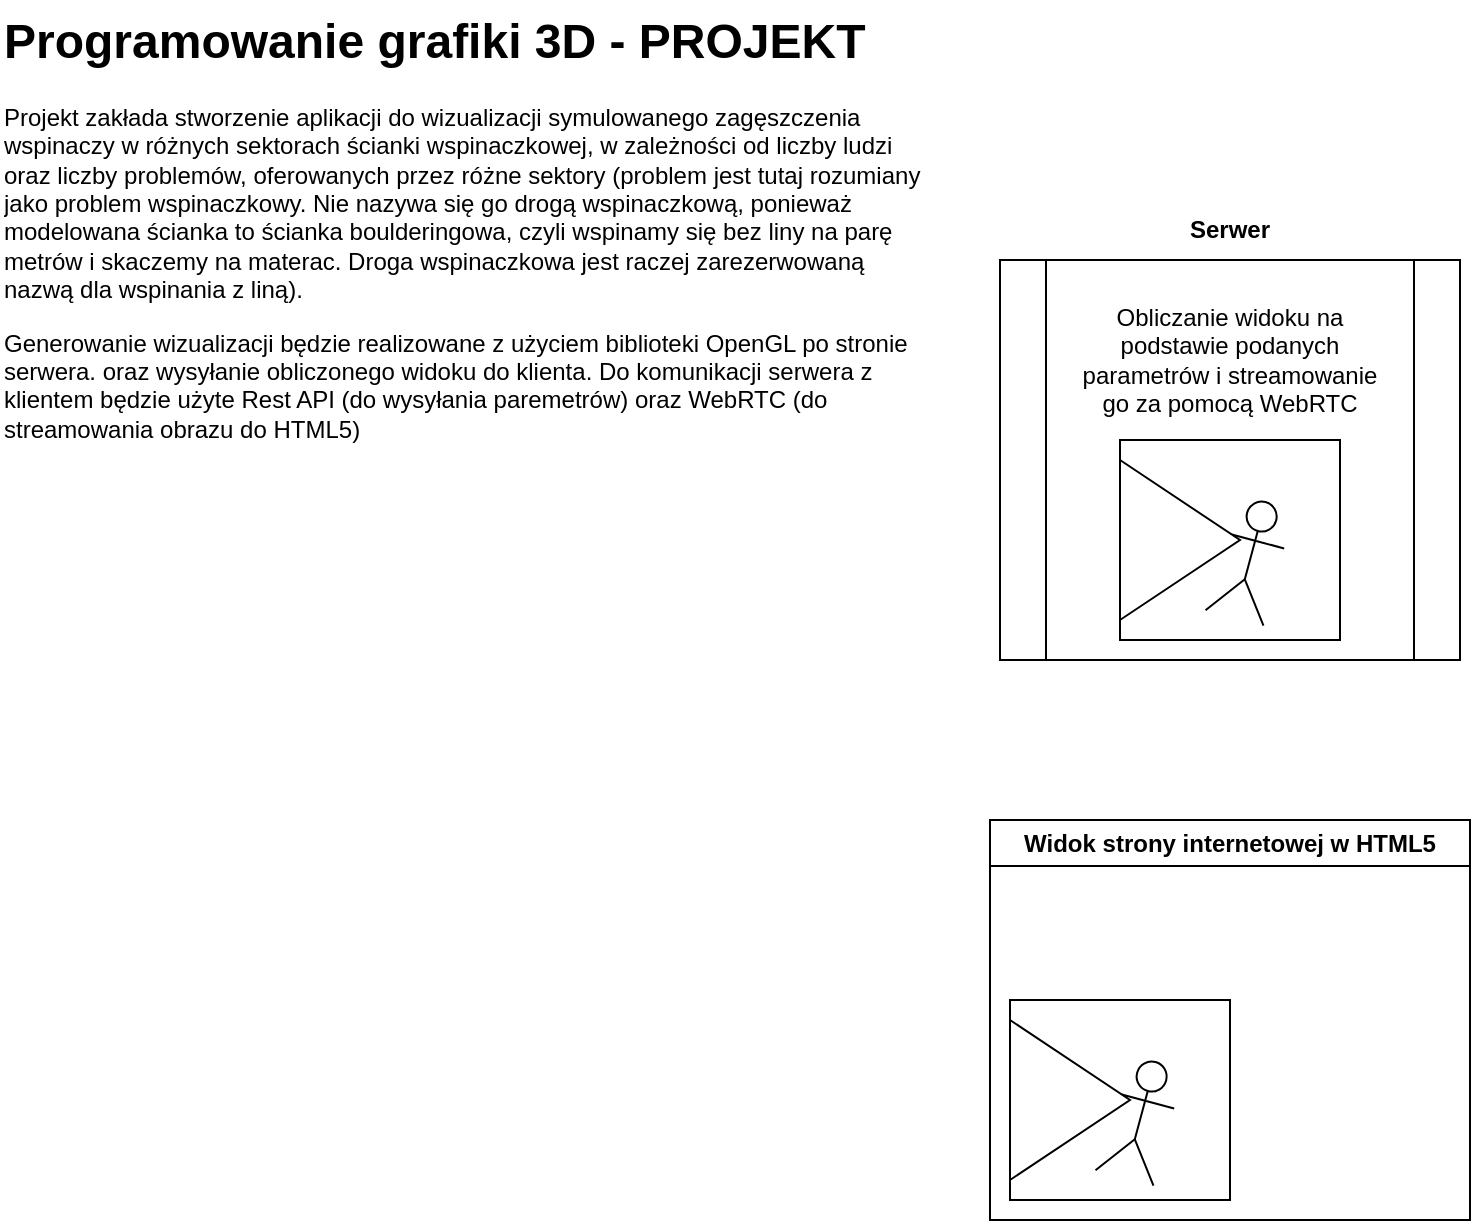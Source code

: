 <mxfile version="24.2.5" type="github">
  <diagram name="Page-1" id="RA9XImUkgKvnVcU5kpE4">
    <mxGraphModel dx="1050" dy="566" grid="1" gridSize="10" guides="1" tooltips="1" connect="1" arrows="1" fold="1" page="1" pageScale="1" pageWidth="850" pageHeight="1100" math="0" shadow="0">
      <root>
        <mxCell id="0" />
        <mxCell id="1" parent="0" />
        <mxCell id="o8FCd8KdvyYEdmHdJfJE-1" value="&lt;h1 style=&quot;margin-top: 0px;&quot;&gt;Programowanie grafiki 3D - PROJEKT&lt;/h1&gt;&lt;p&gt;Projekt zakłada stworzenie aplikacji do wizualizacji symulowanego zagęszczenia wspinaczy w różnych sektorach ścianki wspinaczkowej, w zależności od liczby ludzi oraz liczby problemów, oferowanych przez różne sektory (problem jest tutaj rozumiany jako problem wspinaczkowy. Nie nazywa się go drogą wspinaczkową, ponieważ modelowana ścianka to ścianka boulderingowa, czyli wspinamy się bez liny na parę metrów i skaczemy na materac. Droga wspinaczkowa jest raczej zarezerwowaną nazwą dla wspinania z liną).&lt;/p&gt;&lt;p&gt;Generowanie wizualizacji będzie realizowane z użyciem biblioteki OpenGL po stronie serwera. oraz wysyłanie obliczonego widoku do klienta. Do komunikacji serwera z klientem będzie użyte Rest API (do wysyłania paremetrów) oraz WebRTC (do streamowania obrazu do HTML5)&lt;/p&gt;" style="text;html=1;whiteSpace=wrap;overflow=hidden;rounded=0;" vertex="1" parent="1">
          <mxGeometry x="40" y="10" width="470" height="490" as="geometry" />
        </mxCell>
        <mxCell id="o8FCd8KdvyYEdmHdJfJE-2" value="" style="shape=process;whiteSpace=wrap;html=1;backgroundOutline=1;" vertex="1" parent="1">
          <mxGeometry x="540" y="140" width="230" height="200" as="geometry" />
        </mxCell>
        <mxCell id="o8FCd8KdvyYEdmHdJfJE-4" value="Widok strony internetowej w HTML5" style="swimlane;whiteSpace=wrap;html=1;" vertex="1" parent="1">
          <mxGeometry x="535" y="420" width="240" height="200" as="geometry" />
        </mxCell>
        <mxCell id="o8FCd8KdvyYEdmHdJfJE-10" value="Actor" style="shape=umlActor;verticalLabelPosition=bottom;verticalAlign=top;outlineConnect=0;rotation=15;strokeColor=default;fillColor=none;fontSize=9;textOpacity=0;" vertex="1" parent="o8FCd8KdvyYEdmHdJfJE-4">
          <mxGeometry x="60" y="120" width="30" height="60" as="geometry" />
        </mxCell>
        <mxCell id="o8FCd8KdvyYEdmHdJfJE-11" value="" style="triangle;whiteSpace=wrap;html=1;" vertex="1" parent="o8FCd8KdvyYEdmHdJfJE-4">
          <mxGeometry x="10" y="100" width="60" height="80" as="geometry" />
        </mxCell>
        <mxCell id="o8FCd8KdvyYEdmHdJfJE-12" value="" style="rounded=0;whiteSpace=wrap;html=1;fillColor=none;" vertex="1" parent="o8FCd8KdvyYEdmHdJfJE-4">
          <mxGeometry x="10" y="90" width="110" height="100" as="geometry" />
        </mxCell>
        <mxCell id="o8FCd8KdvyYEdmHdJfJE-5" value="Actor" style="shape=umlActor;verticalLabelPosition=bottom;verticalAlign=top;outlineConnect=0;rotation=15;strokeColor=default;fillColor=none;fontSize=9;textOpacity=0;" vertex="1" parent="1">
          <mxGeometry x="650" y="260" width="30" height="60" as="geometry" />
        </mxCell>
        <mxCell id="o8FCd8KdvyYEdmHdJfJE-6" value="" style="triangle;whiteSpace=wrap;html=1;" vertex="1" parent="1">
          <mxGeometry x="600" y="240" width="60" height="80" as="geometry" />
        </mxCell>
        <mxCell id="o8FCd8KdvyYEdmHdJfJE-7" value="" style="rounded=0;whiteSpace=wrap;html=1;fillColor=none;" vertex="1" parent="1">
          <mxGeometry x="600" y="230" width="110" height="100" as="geometry" />
        </mxCell>
        <mxCell id="o8FCd8KdvyYEdmHdJfJE-13" value="Serwer" style="text;html=1;align=center;verticalAlign=middle;whiteSpace=wrap;rounded=0;fontStyle=1" vertex="1" parent="1">
          <mxGeometry x="595" y="110" width="120" height="30" as="geometry" />
        </mxCell>
        <mxCell id="o8FCd8KdvyYEdmHdJfJE-14" value="Obliczanie widoku na podstawie podanych parametrów i streamowanie go za pomocą WebRTC" style="text;html=1;align=center;verticalAlign=middle;whiteSpace=wrap;rounded=0;" vertex="1" parent="1">
          <mxGeometry x="575" y="150" width="160" height="80" as="geometry" />
        </mxCell>
      </root>
    </mxGraphModel>
  </diagram>
</mxfile>
